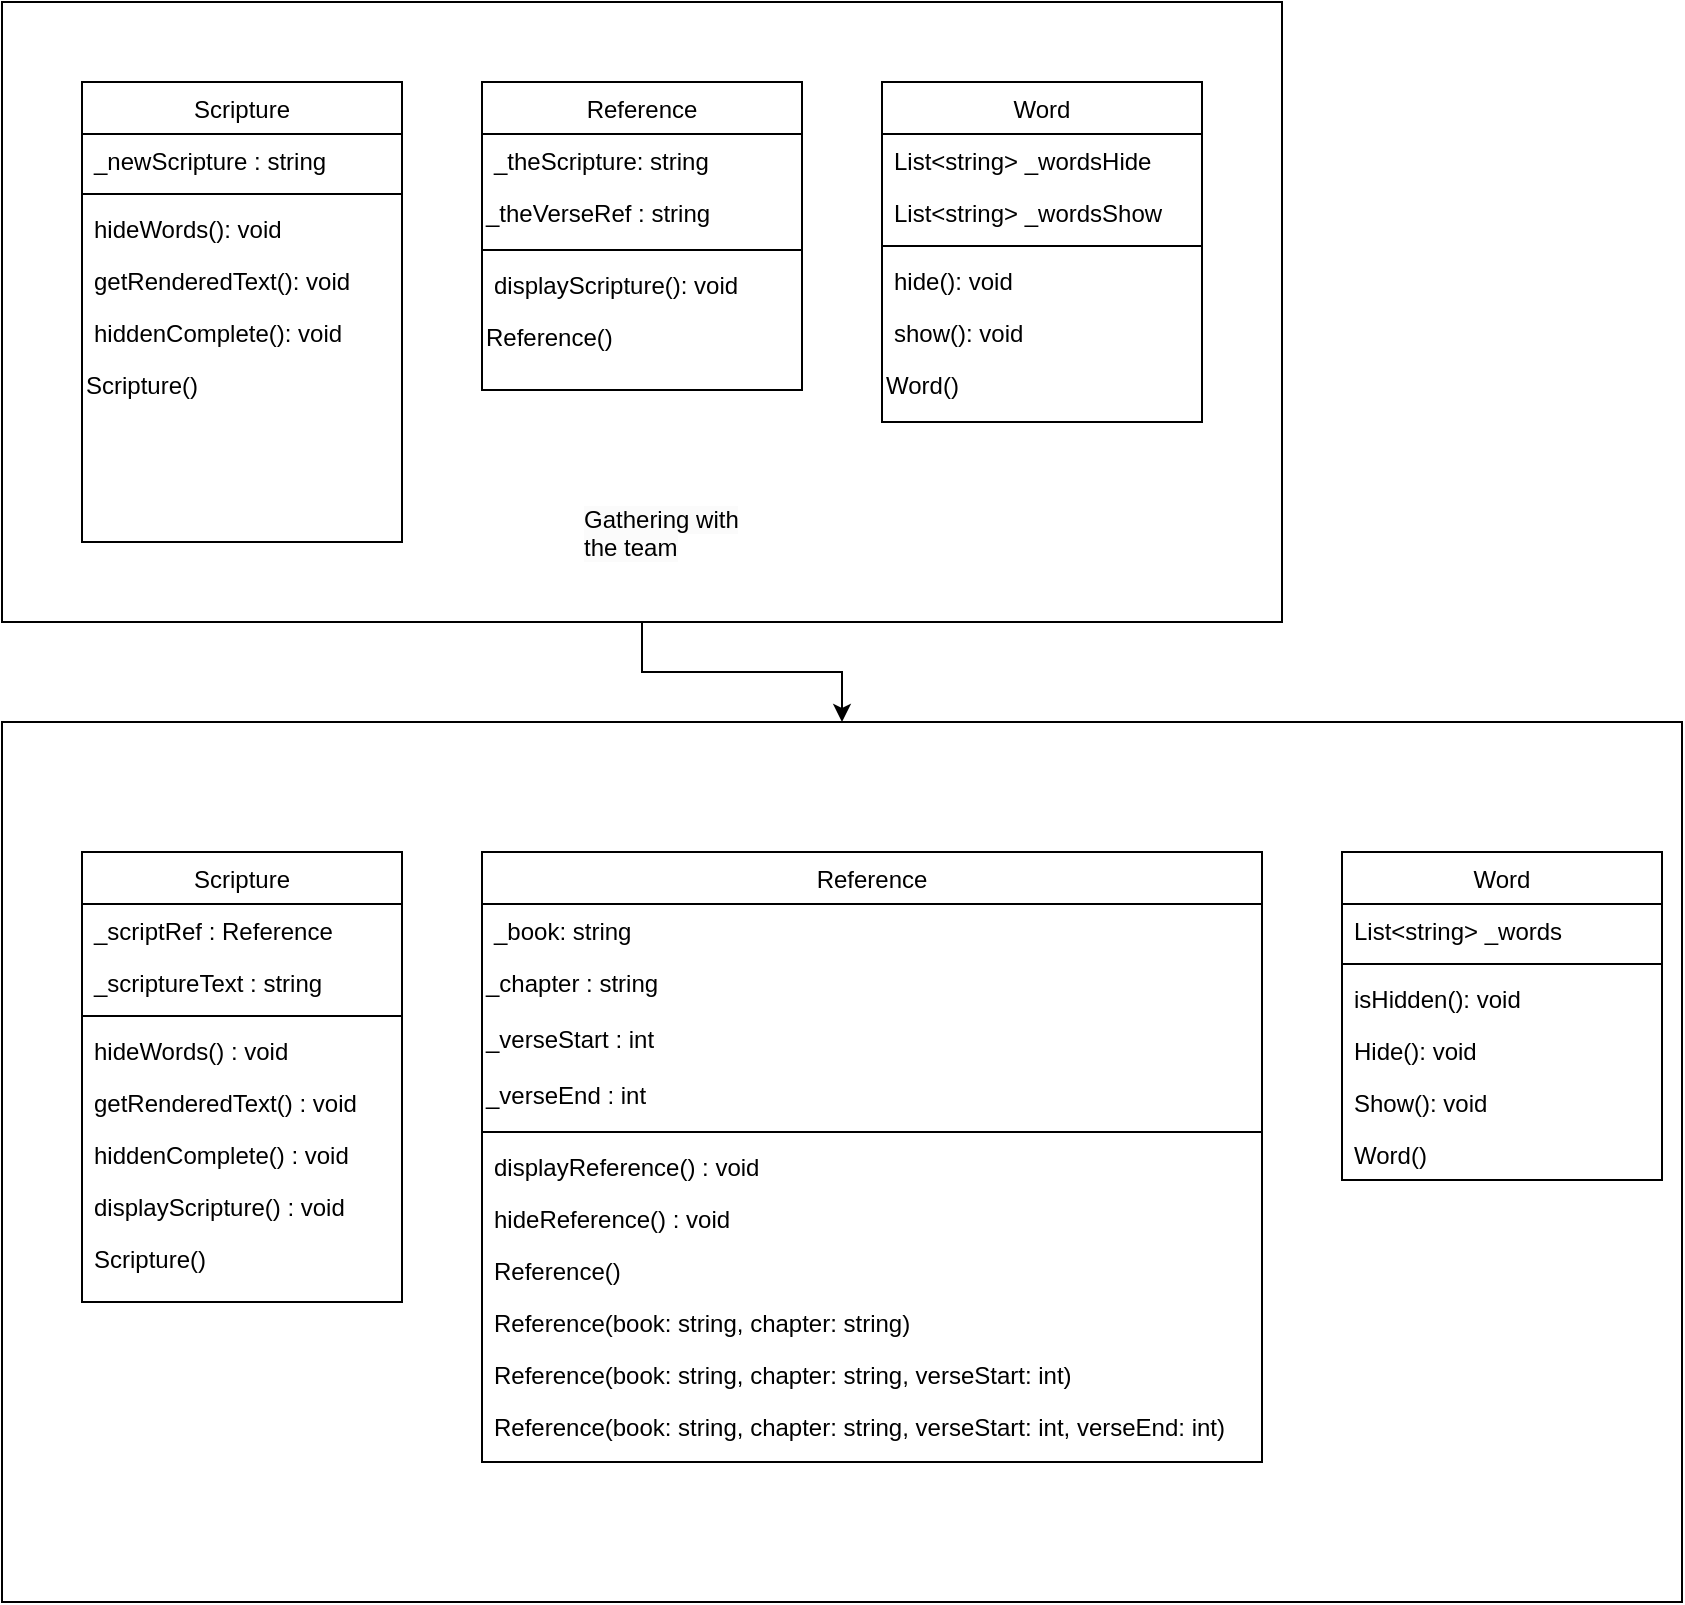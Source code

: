 <mxfile version="20.8.17" type="github">
  <diagram id="C5RBs43oDa-KdzZeNtuy" name="Page-1">
    <mxGraphModel dx="794" dy="438" grid="1" gridSize="10" guides="1" tooltips="1" connect="1" arrows="1" fold="1" page="1" pageScale="1" pageWidth="827" pageHeight="1169" math="0" shadow="0">
      <root>
        <mxCell id="WIyWlLk6GJQsqaUBKTNV-0" />
        <mxCell id="WIyWlLk6GJQsqaUBKTNV-1" parent="WIyWlLk6GJQsqaUBKTNV-0" />
        <mxCell id="CMqt2keB-jztsRpSowko-24" value="" style="edgeStyle=orthogonalEdgeStyle;rounded=0;orthogonalLoop=1;jettySize=auto;html=1;" edge="1" parent="WIyWlLk6GJQsqaUBKTNV-1" source="CMqt2keB-jztsRpSowko-21" target="CMqt2keB-jztsRpSowko-23">
          <mxGeometry relative="1" as="geometry" />
        </mxCell>
        <mxCell id="CMqt2keB-jztsRpSowko-21" value="" style="rounded=0;whiteSpace=wrap;html=1;" vertex="1" parent="WIyWlLk6GJQsqaUBKTNV-1">
          <mxGeometry x="80" y="320" width="640" height="310" as="geometry" />
        </mxCell>
        <mxCell id="zkfFHV4jXpPFQw0GAbJ--6" value="Word" style="swimlane;fontStyle=0;align=center;verticalAlign=top;childLayout=stackLayout;horizontal=1;startSize=26;horizontalStack=0;resizeParent=1;resizeLast=0;collapsible=1;marginBottom=0;rounded=0;shadow=0;strokeWidth=1;" parent="WIyWlLk6GJQsqaUBKTNV-1" vertex="1">
          <mxGeometry x="520" y="360" width="160" height="170" as="geometry">
            <mxRectangle x="130" y="380" width="160" height="26" as="alternateBounds" />
          </mxGeometry>
        </mxCell>
        <mxCell id="CMqt2keB-jztsRpSowko-9" value="List&lt;string&gt; _wordsHide" style="text;align=left;verticalAlign=top;spacingLeft=4;spacingRight=4;overflow=hidden;rotatable=0;points=[[0,0.5],[1,0.5]];portConstraint=eastwest;rounded=0;shadow=0;html=0;" vertex="1" parent="zkfFHV4jXpPFQw0GAbJ--6">
          <mxGeometry y="26" width="160" height="26" as="geometry" />
        </mxCell>
        <mxCell id="CMqt2keB-jztsRpSowko-15" value="List&lt;string&gt; _wordsShow" style="text;align=left;verticalAlign=top;spacingLeft=4;spacingRight=4;overflow=hidden;rotatable=0;points=[[0,0.5],[1,0.5]];portConstraint=eastwest;rounded=0;shadow=0;html=0;" vertex="1" parent="zkfFHV4jXpPFQw0GAbJ--6">
          <mxGeometry y="52" width="160" height="26" as="geometry" />
        </mxCell>
        <mxCell id="zkfFHV4jXpPFQw0GAbJ--9" value="" style="line;html=1;strokeWidth=1;align=left;verticalAlign=middle;spacingTop=-1;spacingLeft=3;spacingRight=3;rotatable=0;labelPosition=right;points=[];portConstraint=eastwest;" parent="zkfFHV4jXpPFQw0GAbJ--6" vertex="1">
          <mxGeometry y="78" width="160" height="8" as="geometry" />
        </mxCell>
        <mxCell id="zkfFHV4jXpPFQw0GAbJ--10" value="hide(): void" style="text;align=left;verticalAlign=top;spacingLeft=4;spacingRight=4;overflow=hidden;rotatable=0;points=[[0,0.5],[1,0.5]];portConstraint=eastwest;fontStyle=0" parent="zkfFHV4jXpPFQw0GAbJ--6" vertex="1">
          <mxGeometry y="86" width="160" height="26" as="geometry" />
        </mxCell>
        <mxCell id="zkfFHV4jXpPFQw0GAbJ--11" value="show(): void" style="text;align=left;verticalAlign=top;spacingLeft=4;spacingRight=4;overflow=hidden;rotatable=0;points=[[0,0.5],[1,0.5]];portConstraint=eastwest;" parent="zkfFHV4jXpPFQw0GAbJ--6" vertex="1">
          <mxGeometry y="112" width="160" height="26" as="geometry" />
        </mxCell>
        <mxCell id="CMqt2keB-jztsRpSowko-20" value="Word()" style="text;whiteSpace=wrap;html=1;" vertex="1" parent="zkfFHV4jXpPFQw0GAbJ--6">
          <mxGeometry y="138" width="160" height="32" as="geometry" />
        </mxCell>
        <mxCell id="CMqt2keB-jztsRpSowko-1" value="Reference" style="swimlane;fontStyle=0;align=center;verticalAlign=top;childLayout=stackLayout;horizontal=1;startSize=26;horizontalStack=0;resizeParent=1;resizeLast=0;collapsible=1;marginBottom=0;rounded=0;shadow=0;strokeWidth=1;" vertex="1" parent="WIyWlLk6GJQsqaUBKTNV-1">
          <mxGeometry x="320" y="360" width="160" height="154" as="geometry">
            <mxRectangle x="130" y="380" width="160" height="26" as="alternateBounds" />
          </mxGeometry>
        </mxCell>
        <mxCell id="CMqt2keB-jztsRpSowko-3" value="_theScripture: string" style="text;align=left;verticalAlign=top;spacingLeft=4;spacingRight=4;overflow=hidden;rotatable=0;points=[[0,0.5],[1,0.5]];portConstraint=eastwest;rounded=0;shadow=0;html=0;" vertex="1" parent="CMqt2keB-jztsRpSowko-1">
          <mxGeometry y="26" width="160" height="26" as="geometry" />
        </mxCell>
        <mxCell id="CMqt2keB-jztsRpSowko-17" value="_theVerseRef : string" style="text;whiteSpace=wrap;html=1;" vertex="1" parent="CMqt2keB-jztsRpSowko-1">
          <mxGeometry y="52" width="160" height="28" as="geometry" />
        </mxCell>
        <mxCell id="CMqt2keB-jztsRpSowko-4" value="" style="line;html=1;strokeWidth=1;align=left;verticalAlign=middle;spacingTop=-1;spacingLeft=3;spacingRight=3;rotatable=0;labelPosition=right;points=[];portConstraint=eastwest;" vertex="1" parent="CMqt2keB-jztsRpSowko-1">
          <mxGeometry y="80" width="160" height="8" as="geometry" />
        </mxCell>
        <mxCell id="CMqt2keB-jztsRpSowko-5" value="displayScripture(): void" style="text;align=left;verticalAlign=top;spacingLeft=4;spacingRight=4;overflow=hidden;rotatable=0;points=[[0,0.5],[1,0.5]];portConstraint=eastwest;fontStyle=0" vertex="1" parent="CMqt2keB-jztsRpSowko-1">
          <mxGeometry y="88" width="160" height="26" as="geometry" />
        </mxCell>
        <mxCell id="CMqt2keB-jztsRpSowko-19" value="Reference()" style="text;whiteSpace=wrap;html=1;" vertex="1" parent="CMqt2keB-jztsRpSowko-1">
          <mxGeometry y="114" width="160" height="40" as="geometry" />
        </mxCell>
        <mxCell id="CMqt2keB-jztsRpSowko-7" value="Scripture" style="swimlane;fontStyle=0;align=center;verticalAlign=top;childLayout=stackLayout;horizontal=1;startSize=26;horizontalStack=0;resizeParent=1;resizeLast=0;collapsible=1;marginBottom=0;rounded=0;shadow=0;strokeWidth=1;" vertex="1" parent="WIyWlLk6GJQsqaUBKTNV-1">
          <mxGeometry x="120" y="360" width="160" height="230" as="geometry">
            <mxRectangle x="130" y="380" width="160" height="26" as="alternateBounds" />
          </mxGeometry>
        </mxCell>
        <mxCell id="CMqt2keB-jztsRpSowko-8" value="_newScripture : string" style="text;align=left;verticalAlign=top;spacingLeft=4;spacingRight=4;overflow=hidden;rotatable=0;points=[[0,0.5],[1,0.5]];portConstraint=eastwest;" vertex="1" parent="CMqt2keB-jztsRpSowko-7">
          <mxGeometry y="26" width="160" height="26" as="geometry" />
        </mxCell>
        <mxCell id="CMqt2keB-jztsRpSowko-10" value="" style="line;html=1;strokeWidth=1;align=left;verticalAlign=middle;spacingTop=-1;spacingLeft=3;spacingRight=3;rotatable=0;labelPosition=right;points=[];portConstraint=eastwest;" vertex="1" parent="CMqt2keB-jztsRpSowko-7">
          <mxGeometry y="52" width="160" height="8" as="geometry" />
        </mxCell>
        <mxCell id="CMqt2keB-jztsRpSowko-12" value="hideWords(): void " style="text;align=left;verticalAlign=top;spacingLeft=4;spacingRight=4;overflow=hidden;rotatable=0;points=[[0,0.5],[1,0.5]];portConstraint=eastwest;" vertex="1" parent="CMqt2keB-jztsRpSowko-7">
          <mxGeometry y="60" width="160" height="26" as="geometry" />
        </mxCell>
        <mxCell id="CMqt2keB-jztsRpSowko-13" value="getRenderedText(): void " style="text;align=left;verticalAlign=top;spacingLeft=4;spacingRight=4;overflow=hidden;rotatable=0;points=[[0,0.5],[1,0.5]];portConstraint=eastwest;" vertex="1" parent="CMqt2keB-jztsRpSowko-7">
          <mxGeometry y="86" width="160" height="26" as="geometry" />
        </mxCell>
        <mxCell id="CMqt2keB-jztsRpSowko-14" value="hiddenComplete(): void " style="text;align=left;verticalAlign=top;spacingLeft=4;spacingRight=4;overflow=hidden;rotatable=0;points=[[0,0.5],[1,0.5]];portConstraint=eastwest;" vertex="1" parent="CMqt2keB-jztsRpSowko-7">
          <mxGeometry y="112" width="160" height="26" as="geometry" />
        </mxCell>
        <mxCell id="CMqt2keB-jztsRpSowko-18" value="Scripture()" style="text;whiteSpace=wrap;html=1;" vertex="1" parent="CMqt2keB-jztsRpSowko-7">
          <mxGeometry y="138" width="160" height="40" as="geometry" />
        </mxCell>
        <mxCell id="CMqt2keB-jztsRpSowko-22" value="&lt;span style=&quot;color: rgb(0, 0, 0); font-family: Helvetica; font-size: 12px; font-style: normal; font-variant-ligatures: normal; font-variant-caps: normal; font-weight: 400; letter-spacing: normal; orphans: 2; text-align: center; text-indent: 0px; text-transform: none; widows: 2; word-spacing: 0px; -webkit-text-stroke-width: 0px; background-color: rgb(251, 251, 251); text-decoration-thickness: initial; text-decoration-style: initial; text-decoration-color: initial; float: none; display: inline !important;&quot;&gt;Gathering with the team&lt;/span&gt;" style="text;whiteSpace=wrap;html=1;" vertex="1" parent="WIyWlLk6GJQsqaUBKTNV-1">
          <mxGeometry x="369" y="565" width="90" height="40" as="geometry" />
        </mxCell>
        <mxCell id="CMqt2keB-jztsRpSowko-23" value="" style="whiteSpace=wrap;html=1;rounded=0;" vertex="1" parent="WIyWlLk6GJQsqaUBKTNV-1">
          <mxGeometry x="80" y="680" width="840" height="440" as="geometry" />
        </mxCell>
        <mxCell id="CMqt2keB-jztsRpSowko-25" value="Word" style="swimlane;fontStyle=0;align=center;verticalAlign=top;childLayout=stackLayout;horizontal=1;startSize=26;horizontalStack=0;resizeParent=1;resizeLast=0;collapsible=1;marginBottom=0;rounded=0;shadow=0;strokeWidth=1;" vertex="1" parent="WIyWlLk6GJQsqaUBKTNV-1">
          <mxGeometry x="750" y="745" width="160" height="164" as="geometry">
            <mxRectangle x="130" y="380" width="160" height="26" as="alternateBounds" />
          </mxGeometry>
        </mxCell>
        <mxCell id="CMqt2keB-jztsRpSowko-26" value="List&lt;string&gt; _words" style="text;align=left;verticalAlign=top;spacingLeft=4;spacingRight=4;overflow=hidden;rotatable=0;points=[[0,0.5],[1,0.5]];portConstraint=eastwest;rounded=0;shadow=0;html=0;" vertex="1" parent="CMqt2keB-jztsRpSowko-25">
          <mxGeometry y="26" width="160" height="26" as="geometry" />
        </mxCell>
        <mxCell id="CMqt2keB-jztsRpSowko-28" value="" style="line;html=1;strokeWidth=1;align=left;verticalAlign=middle;spacingTop=-1;spacingLeft=3;spacingRight=3;rotatable=0;labelPosition=right;points=[];portConstraint=eastwest;" vertex="1" parent="CMqt2keB-jztsRpSowko-25">
          <mxGeometry y="52" width="160" height="8" as="geometry" />
        </mxCell>
        <mxCell id="CMqt2keB-jztsRpSowko-29" value="isHidden(): void" style="text;align=left;verticalAlign=top;spacingLeft=4;spacingRight=4;overflow=hidden;rotatable=0;points=[[0,0.5],[1,0.5]];portConstraint=eastwest;fontStyle=0" vertex="1" parent="CMqt2keB-jztsRpSowko-25">
          <mxGeometry y="60" width="160" height="26" as="geometry" />
        </mxCell>
        <mxCell id="CMqt2keB-jztsRpSowko-55" value="Hide(): void" style="text;align=left;verticalAlign=top;spacingLeft=4;spacingRight=4;overflow=hidden;rotatable=0;points=[[0,0.5],[1,0.5]];portConstraint=eastwest;fontStyle=0" vertex="1" parent="CMqt2keB-jztsRpSowko-25">
          <mxGeometry y="86" width="160" height="26" as="geometry" />
        </mxCell>
        <mxCell id="CMqt2keB-jztsRpSowko-56" value="Show(): void" style="text;align=left;verticalAlign=top;spacingLeft=4;spacingRight=4;overflow=hidden;rotatable=0;points=[[0,0.5],[1,0.5]];portConstraint=eastwest;fontStyle=0" vertex="1" parent="CMqt2keB-jztsRpSowko-25">
          <mxGeometry y="112" width="160" height="26" as="geometry" />
        </mxCell>
        <mxCell id="CMqt2keB-jztsRpSowko-53" value="Word()" style="text;align=left;verticalAlign=top;spacingLeft=4;spacingRight=4;overflow=hidden;rotatable=0;points=[[0,0.5],[1,0.5]];portConstraint=eastwest;fontStyle=0" vertex="1" parent="CMqt2keB-jztsRpSowko-25">
          <mxGeometry y="138" width="160" height="26" as="geometry" />
        </mxCell>
        <mxCell id="CMqt2keB-jztsRpSowko-32" value="Reference" style="swimlane;fontStyle=0;align=center;verticalAlign=top;childLayout=stackLayout;horizontal=1;startSize=26;horizontalStack=0;resizeParent=1;resizeLast=0;collapsible=1;marginBottom=0;rounded=0;shadow=0;strokeWidth=1;" vertex="1" parent="WIyWlLk6GJQsqaUBKTNV-1">
          <mxGeometry x="320" y="745" width="390" height="305" as="geometry">
            <mxRectangle x="130" y="380" width="160" height="26" as="alternateBounds" />
          </mxGeometry>
        </mxCell>
        <mxCell id="CMqt2keB-jztsRpSowko-33" value="_book: string" style="text;align=left;verticalAlign=top;spacingLeft=4;spacingRight=4;overflow=hidden;rotatable=0;points=[[0,0.5],[1,0.5]];portConstraint=eastwest;rounded=0;shadow=0;html=0;" vertex="1" parent="CMqt2keB-jztsRpSowko-32">
          <mxGeometry y="26" width="390" height="26" as="geometry" />
        </mxCell>
        <mxCell id="CMqt2keB-jztsRpSowko-49" value="_chapter : string" style="text;whiteSpace=wrap;html=1;" vertex="1" parent="CMqt2keB-jztsRpSowko-32">
          <mxGeometry y="52" width="390" height="28" as="geometry" />
        </mxCell>
        <mxCell id="CMqt2keB-jztsRpSowko-58" value="_verseStart : int" style="text;whiteSpace=wrap;html=1;" vertex="1" parent="CMqt2keB-jztsRpSowko-32">
          <mxGeometry y="80" width="390" height="28" as="geometry" />
        </mxCell>
        <mxCell id="CMqt2keB-jztsRpSowko-34" value="_verseEnd : int" style="text;whiteSpace=wrap;html=1;" vertex="1" parent="CMqt2keB-jztsRpSowko-32">
          <mxGeometry y="108" width="390" height="28" as="geometry" />
        </mxCell>
        <mxCell id="CMqt2keB-jztsRpSowko-35" value="" style="line;html=1;strokeWidth=1;align=left;verticalAlign=middle;spacingTop=-1;spacingLeft=3;spacingRight=3;rotatable=0;labelPosition=right;points=[];portConstraint=eastwest;" vertex="1" parent="CMqt2keB-jztsRpSowko-32">
          <mxGeometry y="136" width="390" height="8" as="geometry" />
        </mxCell>
        <mxCell id="CMqt2keB-jztsRpSowko-36" value="displayReference() : void" style="text;align=left;verticalAlign=top;spacingLeft=4;spacingRight=4;overflow=hidden;rotatable=0;points=[[0,0.5],[1,0.5]];portConstraint=eastwest;fontStyle=0" vertex="1" parent="CMqt2keB-jztsRpSowko-32">
          <mxGeometry y="144" width="390" height="26" as="geometry" />
        </mxCell>
        <mxCell id="CMqt2keB-jztsRpSowko-57" value="hideReference() : void" style="text;align=left;verticalAlign=top;spacingLeft=4;spacingRight=4;overflow=hidden;rotatable=0;points=[[0,0.5],[1,0.5]];portConstraint=eastwest;fontStyle=0" vertex="1" parent="CMqt2keB-jztsRpSowko-32">
          <mxGeometry y="170" width="390" height="26" as="geometry" />
        </mxCell>
        <mxCell id="CMqt2keB-jztsRpSowko-52" value="Reference()" style="text;align=left;verticalAlign=top;spacingLeft=4;spacingRight=4;overflow=hidden;rotatable=0;points=[[0,0.5],[1,0.5]];portConstraint=eastwest;fontStyle=0" vertex="1" parent="CMqt2keB-jztsRpSowko-32">
          <mxGeometry y="196" width="390" height="26" as="geometry" />
        </mxCell>
        <mxCell id="CMqt2keB-jztsRpSowko-60" value="Reference(book: string, chapter: string)" style="text;align=left;verticalAlign=top;spacingLeft=4;spacingRight=4;overflow=hidden;rotatable=0;points=[[0,0.5],[1,0.5]];portConstraint=eastwest;fontStyle=0" vertex="1" parent="CMqt2keB-jztsRpSowko-32">
          <mxGeometry y="222" width="390" height="26" as="geometry" />
        </mxCell>
        <mxCell id="CMqt2keB-jztsRpSowko-61" value="Reference(book: string, chapter: string, verseStart: int)" style="text;align=left;verticalAlign=top;spacingLeft=4;spacingRight=4;overflow=hidden;rotatable=0;points=[[0,0.5],[1,0.5]];portConstraint=eastwest;fontStyle=0" vertex="1" parent="CMqt2keB-jztsRpSowko-32">
          <mxGeometry y="248" width="390" height="26" as="geometry" />
        </mxCell>
        <mxCell id="CMqt2keB-jztsRpSowko-62" value="Reference(book: string, chapter: string, verseStart: int, verseEnd: int)" style="text;align=left;verticalAlign=top;spacingLeft=4;spacingRight=4;overflow=hidden;rotatable=0;points=[[0,0.5],[1,0.5]];portConstraint=eastwest;fontStyle=0;fillColor=none;rounded=0;horizontal=1;labelBackgroundColor=none;" vertex="1" parent="CMqt2keB-jztsRpSowko-32">
          <mxGeometry y="274" width="390" height="26" as="geometry" />
        </mxCell>
        <mxCell id="CMqt2keB-jztsRpSowko-38" value="Scripture" style="swimlane;fontStyle=0;align=center;verticalAlign=top;childLayout=stackLayout;horizontal=1;startSize=26;horizontalStack=0;resizeParent=1;resizeLast=0;collapsible=1;marginBottom=0;rounded=0;shadow=0;strokeWidth=1;" vertex="1" parent="WIyWlLk6GJQsqaUBKTNV-1">
          <mxGeometry x="120" y="745" width="160" height="225" as="geometry">
            <mxRectangle x="130" y="380" width="160" height="26" as="alternateBounds" />
          </mxGeometry>
        </mxCell>
        <mxCell id="CMqt2keB-jztsRpSowko-39" value="_scriptRef : Reference" style="text;align=left;verticalAlign=top;spacingLeft=4;spacingRight=4;overflow=hidden;rotatable=0;points=[[0,0.5],[1,0.5]];portConstraint=eastwest;" vertex="1" parent="CMqt2keB-jztsRpSowko-38">
          <mxGeometry y="26" width="160" height="26" as="geometry" />
        </mxCell>
        <mxCell id="CMqt2keB-jztsRpSowko-50" value="_scriptureText : string" style="text;align=left;verticalAlign=top;spacingLeft=4;spacingRight=4;overflow=hidden;rotatable=0;points=[[0,0.5],[1,0.5]];portConstraint=eastwest;" vertex="1" parent="CMqt2keB-jztsRpSowko-38">
          <mxGeometry y="52" width="160" height="26" as="geometry" />
        </mxCell>
        <mxCell id="CMqt2keB-jztsRpSowko-40" value="" style="line;html=1;strokeWidth=1;align=left;verticalAlign=middle;spacingTop=-1;spacingLeft=3;spacingRight=3;rotatable=0;labelPosition=right;points=[];portConstraint=eastwest;" vertex="1" parent="CMqt2keB-jztsRpSowko-38">
          <mxGeometry y="78" width="160" height="8" as="geometry" />
        </mxCell>
        <mxCell id="CMqt2keB-jztsRpSowko-41" value="hideWords() : void " style="text;align=left;verticalAlign=top;spacingLeft=4;spacingRight=4;overflow=hidden;rotatable=0;points=[[0,0.5],[1,0.5]];portConstraint=eastwest;" vertex="1" parent="CMqt2keB-jztsRpSowko-38">
          <mxGeometry y="86" width="160" height="26" as="geometry" />
        </mxCell>
        <mxCell id="CMqt2keB-jztsRpSowko-42" value="getRenderedText() : void " style="text;align=left;verticalAlign=top;spacingLeft=4;spacingRight=4;overflow=hidden;rotatable=0;points=[[0,0.5],[1,0.5]];portConstraint=eastwest;" vertex="1" parent="CMqt2keB-jztsRpSowko-38">
          <mxGeometry y="112" width="160" height="26" as="geometry" />
        </mxCell>
        <mxCell id="CMqt2keB-jztsRpSowko-54" value="hiddenComplete() : void" style="text;align=left;verticalAlign=top;spacingLeft=4;spacingRight=4;overflow=hidden;rotatable=0;points=[[0,0.5],[1,0.5]];portConstraint=eastwest;" vertex="1" parent="CMqt2keB-jztsRpSowko-38">
          <mxGeometry y="138" width="160" height="26" as="geometry" />
        </mxCell>
        <mxCell id="CMqt2keB-jztsRpSowko-59" value="displayScripture() : void" style="text;align=left;verticalAlign=top;spacingLeft=4;spacingRight=4;overflow=hidden;rotatable=0;points=[[0,0.5],[1,0.5]];portConstraint=eastwest;" vertex="1" parent="CMqt2keB-jztsRpSowko-38">
          <mxGeometry y="164" width="160" height="26" as="geometry" />
        </mxCell>
        <mxCell id="CMqt2keB-jztsRpSowko-51" value="Scripture()" style="text;align=left;verticalAlign=top;spacingLeft=4;spacingRight=4;overflow=hidden;rotatable=0;points=[[0,0.5],[1,0.5]];portConstraint=eastwest;" vertex="1" parent="CMqt2keB-jztsRpSowko-38">
          <mxGeometry y="190" width="160" height="26" as="geometry" />
        </mxCell>
      </root>
    </mxGraphModel>
  </diagram>
</mxfile>

